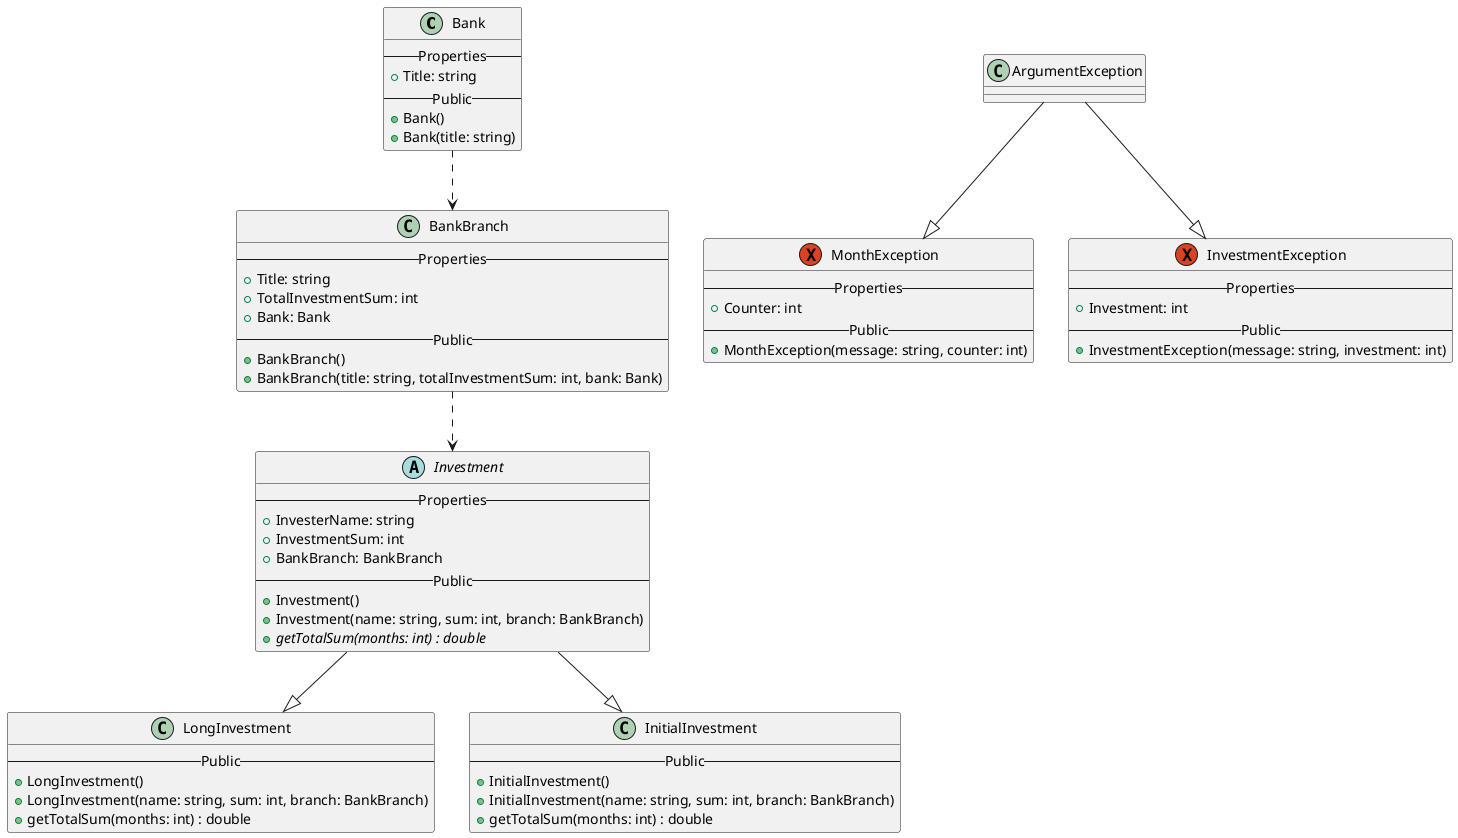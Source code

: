 @startuml Bank

class Bank{
    --Properties--
    + Title: string
    --Public--
    + Bank()
    + Bank(title: string)
}

class BankBranch{
    --Properties--
    + Title: string
    + TotalInvestmentSum: int
    + Bank: Bank
    --Public--
    + BankBranch()
    + BankBranch(title: string, totalInvestmentSum: int, bank: Bank)
}

Bank ..> BankBranch


abstract class Investment{
    --Properties--
    + InvesterName: string
    + InvestmentSum: int
    + BankBranch: BankBranch
    --Public--
    + Investment()
    + Investment(name: string, sum: int, branch: BankBranch)
    + {abstract} getTotalSum(months: int) : double
}

BankBranch ..> Investment

class LongInvestment{
    --Public--
    + LongInvestment()
    + LongInvestment(name: string, sum: int, branch: BankBranch)
    + getTotalSum(months: int) : double
}

Investment --|> LongInvestment

class InitialInvestment{
    --Public--
    + InitialInvestment()
    +InitialInvestment(name: string, sum: int, branch: BankBranch)
    + getTotalSum(months: int) : double
}

Investment --|> InitialInvestment


exception MonthException{
    --Properties--
    + Counter: int
    --Public--
    + MonthException(message: string, counter: int)
}

exception InvestmentException{
    --Properties--
    + Investment: int
    --Public--
    + InvestmentException(message: string, investment: int)
}

ArgumentException --|> MonthException
ArgumentException --|> InvestmentException


@enduml